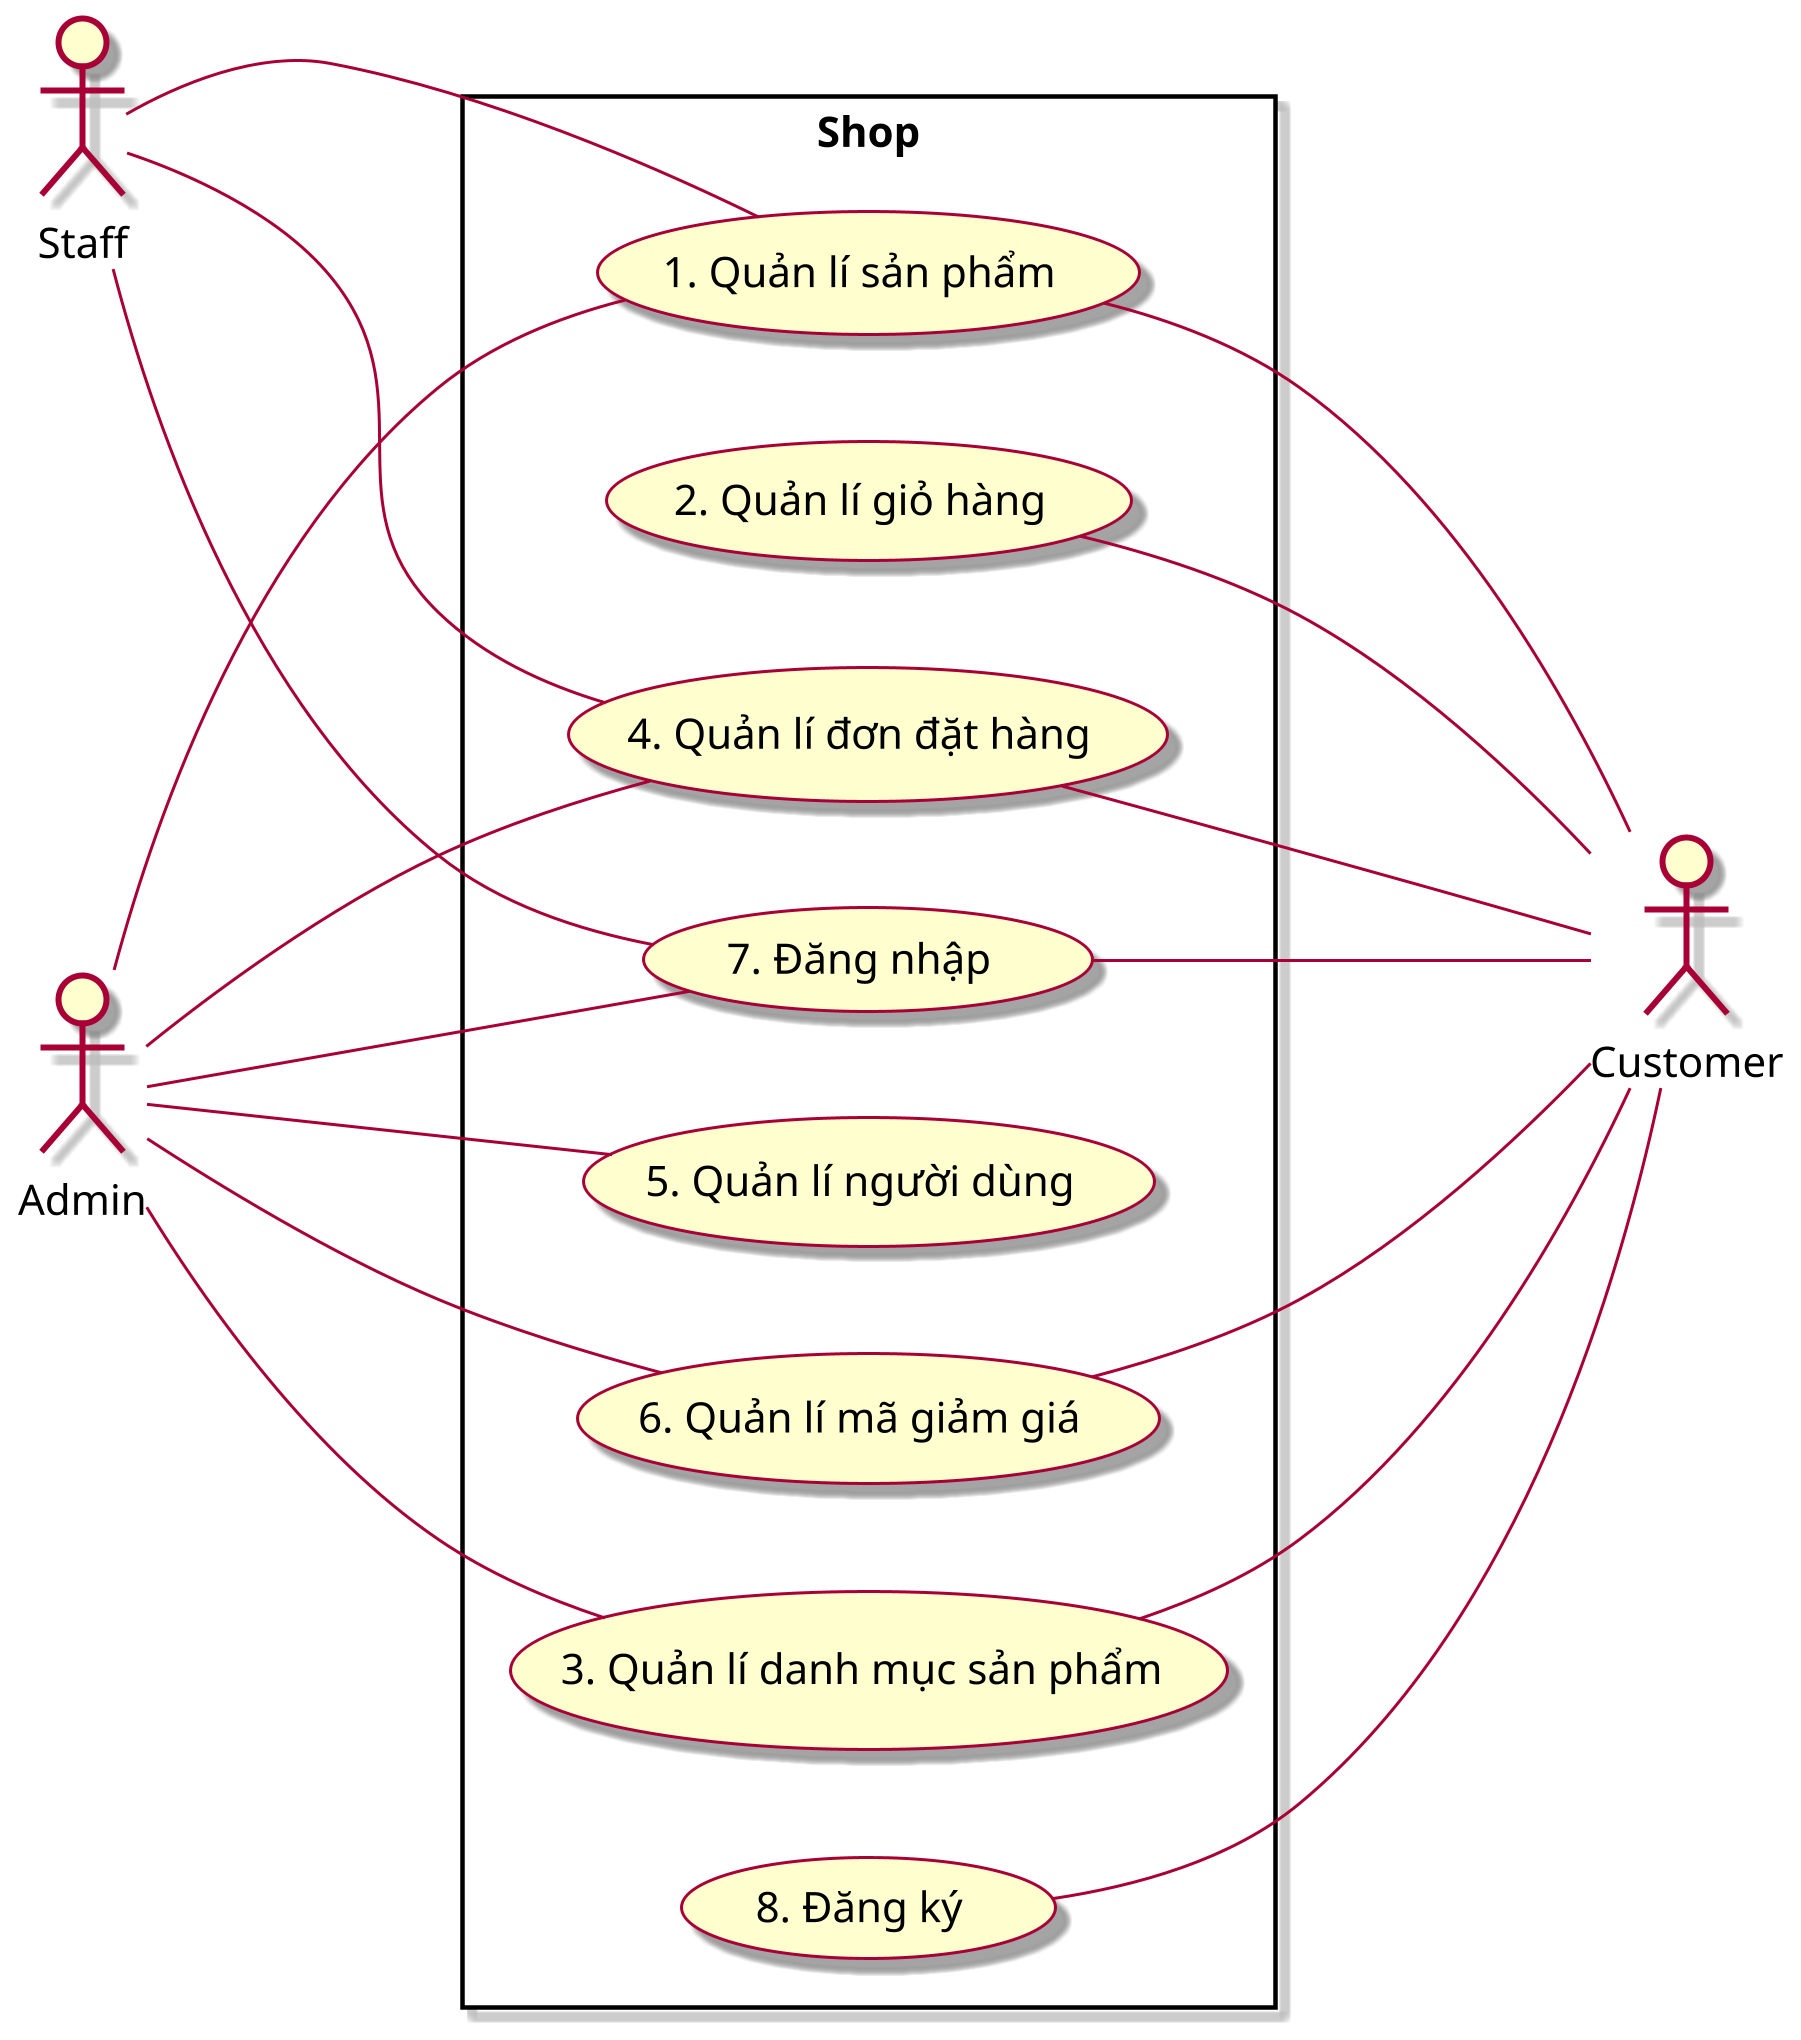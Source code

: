 @startuml GeneralUsecase
skin rose
scale 3

left to right direction

actor Admin as admin
actor Customer as customer
actor Staff as staff

rectangle "Shop" {
    usecase (1. Quản lí sản phẩm) as qlsp
    usecase (2. Quản lí giỏ hàng) as qlgh
    usecase (3. Quản lí danh mục sản phẩm) as qldmsp
    usecase (4. Quản lí đơn đặt hàng) as qlddh
    usecase (5. Quản lí người dùng) as qlnd
    usecase (6. Quản lí mã giảm giá) as qlmgg
    usecase (7. Đăng nhập) as dn
    usecase (8. Đăng ký) as dk
}

admin --- qlsp
admin --- qldmsp
admin --- qlddh
admin --- qlnd
admin --- qlmgg
admin --- dn

qlsp --- customer
qlgh --- customer
qldmsp --- customer
qlddh --- customer
qlmgg --- customer
dn --- customer
dk --- customer

staff --- qlsp
staff --- qlddh
staff --- dn


@enduml